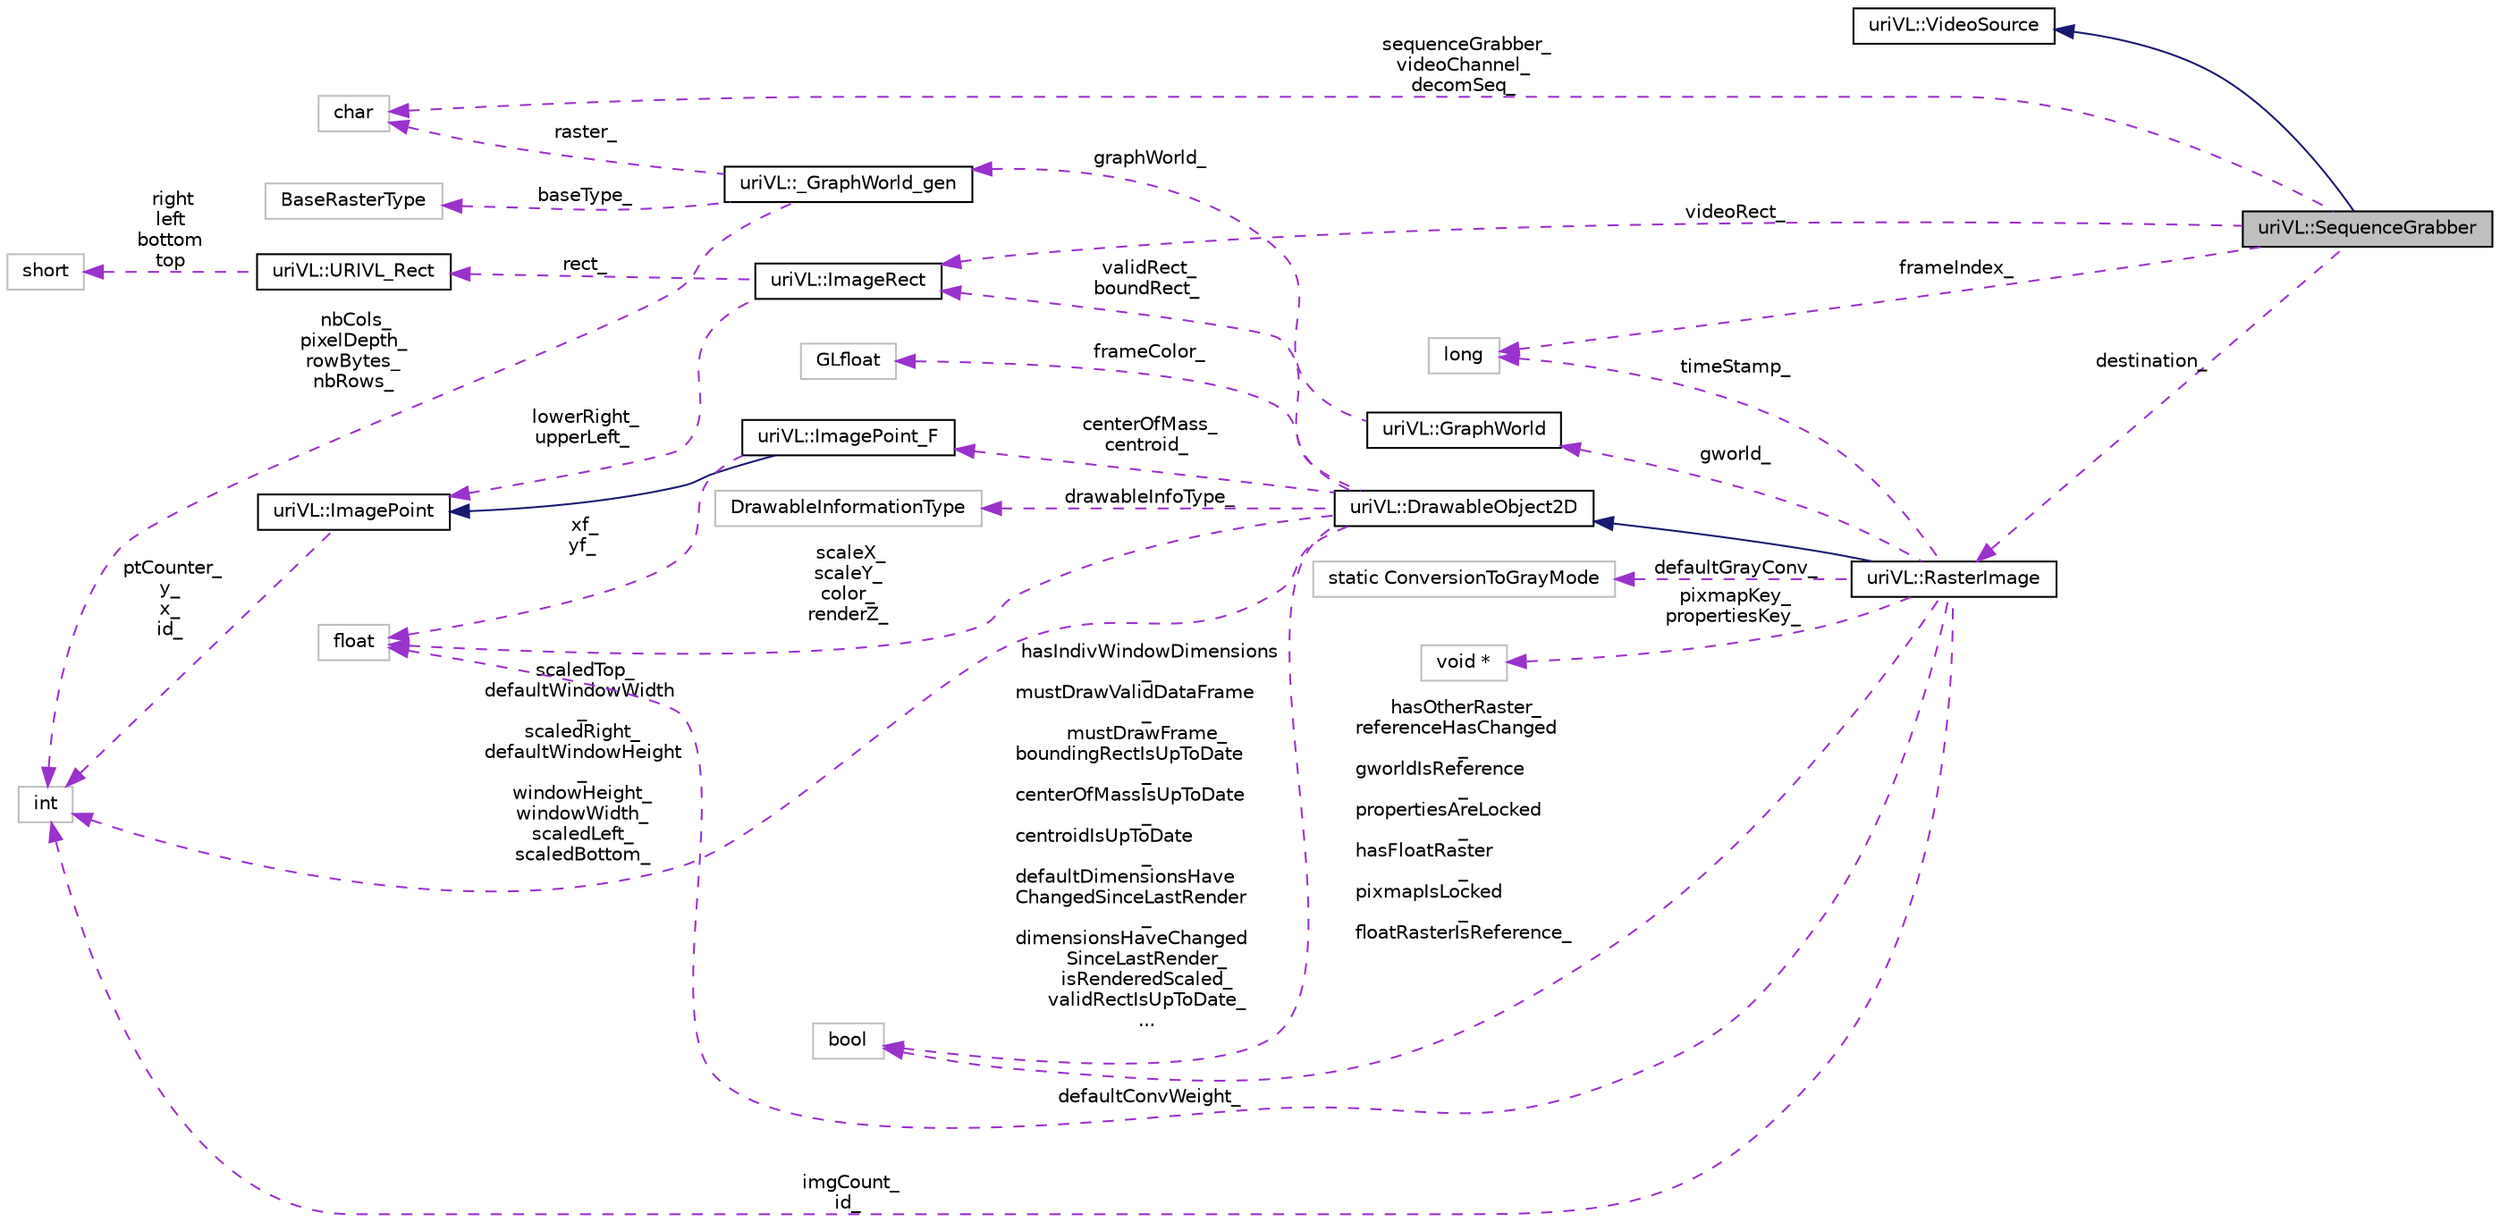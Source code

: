 digraph "uriVL::SequenceGrabber"
{
  edge [fontname="Helvetica",fontsize="10",labelfontname="Helvetica",labelfontsize="10"];
  node [fontname="Helvetica",fontsize="10",shape=record];
  rankdir="LR";
  Node1 [label="uriVL::SequenceGrabber",height=0.2,width=0.4,color="black", fillcolor="grey75", style="filled", fontcolor="black"];
  Node2 -> Node1 [dir="back",color="midnightblue",fontsize="10",style="solid",fontname="Helvetica"];
  Node2 [label="uriVL::VideoSource",height=0.2,width=0.4,color="black", fillcolor="white", style="filled",URL="$classuriVL_1_1VideoSource.html",tooltip="VideoSource pure virtual parent class. "];
  Node3 -> Node1 [dir="back",color="darkorchid3",fontsize="10",style="dashed",label=" videoRect_" ,fontname="Helvetica"];
  Node3 [label="uriVL::ImageRect",height=0.2,width=0.4,color="black", fillcolor="white", style="filled",URL="$classuriVL_1_1ImageRect.html",tooltip="Implements the ImageRect class. "];
  Node4 -> Node3 [dir="back",color="darkorchid3",fontsize="10",style="dashed",label=" rect_" ,fontname="Helvetica"];
  Node4 [label="uriVL::URIVL_Rect",height=0.2,width=0.4,color="black", fillcolor="white", style="filled",URL="$structuriVL_1_1URIVL__Rect.html",tooltip="For platforms not supported by Quicktime, we need to define Rect. "];
  Node5 -> Node4 [dir="back",color="darkorchid3",fontsize="10",style="dashed",label=" right\nleft\nbottom\ntop" ,fontname="Helvetica"];
  Node5 [label="short",height=0.2,width=0.4,color="grey75", fillcolor="white", style="filled"];
  Node6 -> Node3 [dir="back",color="darkorchid3",fontsize="10",style="dashed",label=" lowerRight_\nupperLeft_" ,fontname="Helvetica"];
  Node6 [label="uriVL::ImagePoint",height=0.2,width=0.4,color="black", fillcolor="white", style="filled",URL="$classuriVL_1_1ImagePoint.html",tooltip="Implements the ImagePoint class. "];
  Node7 -> Node6 [dir="back",color="darkorchid3",fontsize="10",style="dashed",label=" ptCounter_\ny_\nx_\nid_" ,fontname="Helvetica"];
  Node7 [label="int",height=0.2,width=0.4,color="grey75", fillcolor="white", style="filled"];
  Node8 -> Node1 [dir="back",color="darkorchid3",fontsize="10",style="dashed",label=" sequenceGrabber_\nvideoChannel_\ndecomSeq_" ,fontname="Helvetica"];
  Node8 [label="char",height=0.2,width=0.4,color="grey75", fillcolor="white", style="filled"];
  Node9 -> Node1 [dir="back",color="darkorchid3",fontsize="10",style="dashed",label=" frameIndex_" ,fontname="Helvetica"];
  Node9 [label="long",height=0.2,width=0.4,color="grey75", fillcolor="white", style="filled"];
  Node10 -> Node1 [dir="back",color="darkorchid3",fontsize="10",style="dashed",label=" destination_" ,fontname="Helvetica"];
  Node10 [label="uriVL::RasterImage",height=0.2,width=0.4,color="black", fillcolor="white", style="filled",URL="$classuriVL_1_1RasterImage.html",tooltip="Virtual base image class. "];
  Node11 -> Node10 [dir="back",color="midnightblue",fontsize="10",style="solid",fontname="Helvetica"];
  Node11 [label="uriVL::DrawableObject2D",height=0.2,width=0.4,color="black", fillcolor="white", style="filled",URL="$classuriVL_1_1DrawableObject2D.html",tooltip="Virtual base DrawableObject2D class. "];
  Node12 -> Node11 [dir="back",color="darkorchid3",fontsize="10",style="dashed",label=" frameColor_" ,fontname="Helvetica"];
  Node12 [label="GLfloat",height=0.2,width=0.4,color="grey75", fillcolor="white", style="filled"];
  Node3 -> Node11 [dir="back",color="darkorchid3",fontsize="10",style="dashed",label=" validRect_\nboundRect_" ,fontname="Helvetica"];
  Node13 -> Node11 [dir="back",color="darkorchid3",fontsize="10",style="dashed",label=" centerOfMass_\ncentroid_" ,fontname="Helvetica"];
  Node13 [label="uriVL::ImagePoint_F",height=0.2,width=0.4,color="black", fillcolor="white", style="filled",URL="$classuriVL_1_1ImagePoint__F.html",tooltip="Implements the ImagePoint_F class. "];
  Node6 -> Node13 [dir="back",color="midnightblue",fontsize="10",style="solid",fontname="Helvetica"];
  Node14 -> Node13 [dir="back",color="darkorchid3",fontsize="10",style="dashed",label=" xf_\nyf_" ,fontname="Helvetica"];
  Node14 [label="float",height=0.2,width=0.4,color="grey75", fillcolor="white", style="filled"];
  Node14 -> Node11 [dir="back",color="darkorchid3",fontsize="10",style="dashed",label=" scaleX_\nscaleY_\ncolor_\nrenderZ_" ,fontname="Helvetica"];
  Node7 -> Node11 [dir="back",color="darkorchid3",fontsize="10",style="dashed",label=" scaledTop_\ndefaultWindowWidth\l_\nscaledRight_\ndefaultWindowHeight\l_\nwindowHeight_\nwindowWidth_\nscaledLeft_\nscaledBottom_" ,fontname="Helvetica"];
  Node15 -> Node11 [dir="back",color="darkorchid3",fontsize="10",style="dashed",label=" hasIndivWindowDimensions\l_\nmustDrawValidDataFrame\l_\nmustDrawFrame_\nboundingRectIsUpToDate\l_\ncenterOfMassIsUpToDate\l_\ncentroidIsUpToDate\l_\ndefaultDimensionsHave\lChangedSinceLastRender\l_\ndimensionsHaveChanged\lSinceLastRender_\nisRenderedScaled_\nvalidRectIsUpToDate_\n..." ,fontname="Helvetica"];
  Node15 [label="bool",height=0.2,width=0.4,color="grey75", fillcolor="white", style="filled"];
  Node16 -> Node11 [dir="back",color="darkorchid3",fontsize="10",style="dashed",label=" drawableInfoType_" ,fontname="Helvetica"];
  Node16 [label="DrawableInformationType",height=0.2,width=0.4,color="grey75", fillcolor="white", style="filled"];
  Node17 -> Node10 [dir="back",color="darkorchid3",fontsize="10",style="dashed",label=" gworld_" ,fontname="Helvetica"];
  Node17 [label="uriVL::GraphWorld",height=0.2,width=0.4,color="black", fillcolor="white", style="filled",URL="$classuriVL_1_1GraphWorld.html",tooltip="Implements the GraphWorld class. "];
  Node18 -> Node17 [dir="back",color="darkorchid3",fontsize="10",style="dashed",label=" graphWorld_" ,fontname="Helvetica"];
  Node18 [label="uriVL::_GraphWorld_gen",height=0.2,width=0.4,color="black", fillcolor="white", style="filled",URL="$classuriVL_1_1__GraphWorld__gen.html",tooltip="Implements the _GraphWorld_gen class. "];
  Node8 -> Node18 [dir="back",color="darkorchid3",fontsize="10",style="dashed",label=" raster_" ,fontname="Helvetica"];
  Node19 -> Node18 [dir="back",color="darkorchid3",fontsize="10",style="dashed",label=" baseType_" ,fontname="Helvetica"];
  Node19 [label="BaseRasterType",height=0.2,width=0.4,color="grey75", fillcolor="white", style="filled"];
  Node7 -> Node18 [dir="back",color="darkorchid3",fontsize="10",style="dashed",label=" nbCols_\npixelDepth_\nrowBytes_\nnbRows_" ,fontname="Helvetica"];
  Node14 -> Node10 [dir="back",color="darkorchid3",fontsize="10",style="dashed",label=" defaultConvWeight_" ,fontname="Helvetica"];
  Node7 -> Node10 [dir="back",color="darkorchid3",fontsize="10",style="dashed",label=" imgCount_\nid_" ,fontname="Helvetica"];
  Node15 -> Node10 [dir="back",color="darkorchid3",fontsize="10",style="dashed",label=" hasOtherRaster_\nreferenceHasChanged\l_\ngworldIsReference\l_\npropertiesAreLocked\l_\nhasFloatRaster\l_\npixmapIsLocked\l_\nfloatRasterIsReference_" ,fontname="Helvetica"];
  Node20 -> Node10 [dir="back",color="darkorchid3",fontsize="10",style="dashed",label=" defaultGrayConv_" ,fontname="Helvetica"];
  Node20 [label="static ConversionToGrayMode",height=0.2,width=0.4,color="grey75", fillcolor="white", style="filled"];
  Node9 -> Node10 [dir="back",color="darkorchid3",fontsize="10",style="dashed",label=" timeStamp_" ,fontname="Helvetica"];
  Node21 -> Node10 [dir="back",color="darkorchid3",fontsize="10",style="dashed",label=" pixmapKey_\npropertiesKey_" ,fontname="Helvetica"];
  Node21 [label="void *",height=0.2,width=0.4,color="grey75", fillcolor="white", style="filled"];
}
